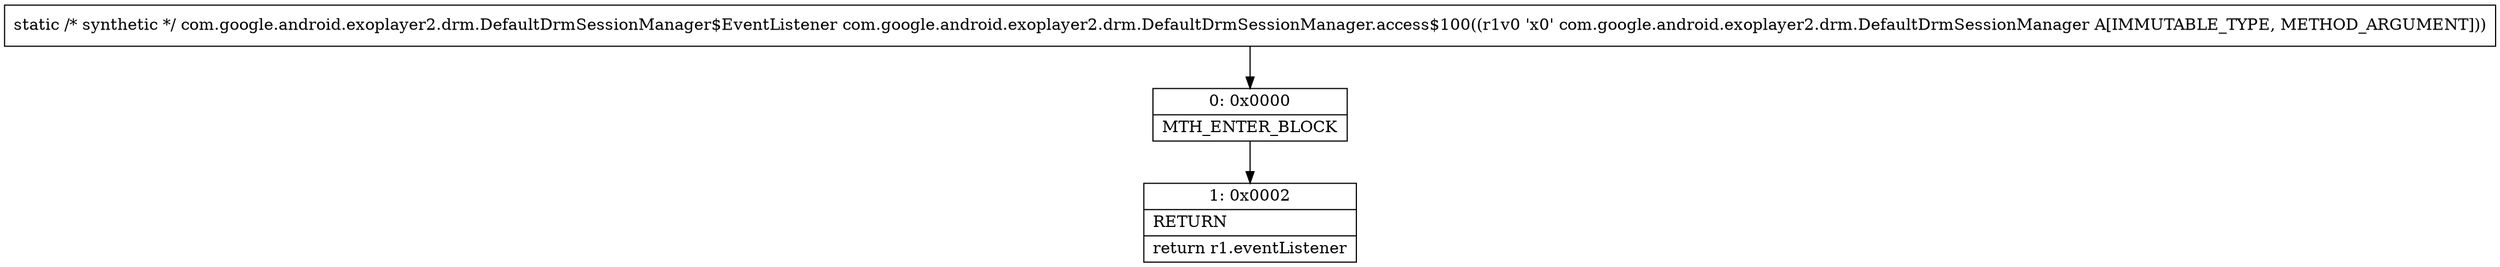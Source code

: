digraph "CFG forcom.google.android.exoplayer2.drm.DefaultDrmSessionManager.access$100(Lcom\/google\/android\/exoplayer2\/drm\/DefaultDrmSessionManager;)Lcom\/google\/android\/exoplayer2\/drm\/DefaultDrmSessionManager$EventListener;" {
Node_0 [shape=record,label="{0\:\ 0x0000|MTH_ENTER_BLOCK\l}"];
Node_1 [shape=record,label="{1\:\ 0x0002|RETURN\l|return r1.eventListener\l}"];
MethodNode[shape=record,label="{static \/* synthetic *\/ com.google.android.exoplayer2.drm.DefaultDrmSessionManager$EventListener com.google.android.exoplayer2.drm.DefaultDrmSessionManager.access$100((r1v0 'x0' com.google.android.exoplayer2.drm.DefaultDrmSessionManager A[IMMUTABLE_TYPE, METHOD_ARGUMENT])) }"];
MethodNode -> Node_0;
Node_0 -> Node_1;
}

